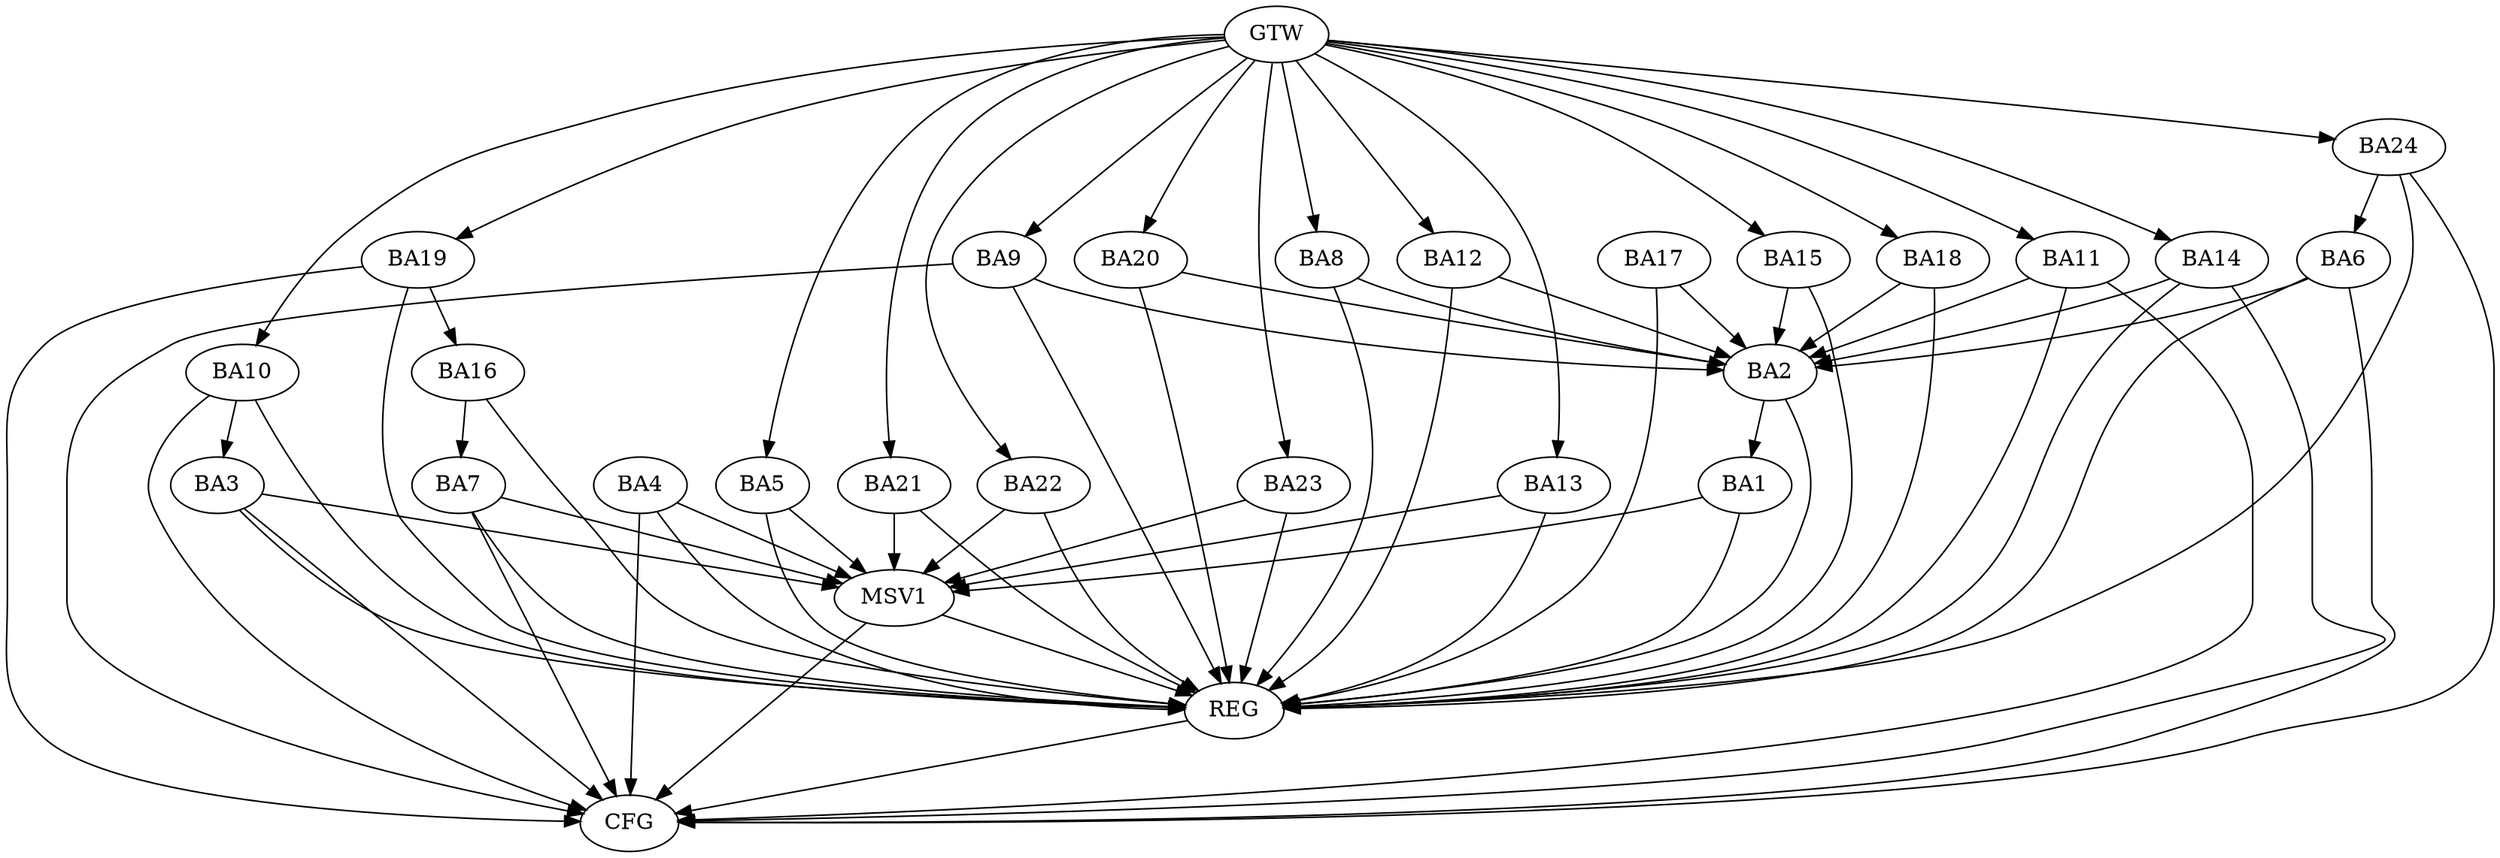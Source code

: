 strict digraph G {
  BA1 [ label="BA1" ];
  BA2 [ label="BA2" ];
  BA3 [ label="BA3" ];
  BA4 [ label="BA4" ];
  BA5 [ label="BA5" ];
  BA6 [ label="BA6" ];
  BA7 [ label="BA7" ];
  BA8 [ label="BA8" ];
  BA9 [ label="BA9" ];
  BA10 [ label="BA10" ];
  BA11 [ label="BA11" ];
  BA12 [ label="BA12" ];
  BA13 [ label="BA13" ];
  BA14 [ label="BA14" ];
  BA15 [ label="BA15" ];
  BA16 [ label="BA16" ];
  BA17 [ label="BA17" ];
  BA18 [ label="BA18" ];
  BA19 [ label="BA19" ];
  BA20 [ label="BA20" ];
  BA21 [ label="BA21" ];
  BA22 [ label="BA22" ];
  BA23 [ label="BA23" ];
  BA24 [ label="BA24" ];
  GTW [ label="GTW" ];
  REG [ label="REG" ];
  CFG [ label="CFG" ];
  MSV1 [ label="MSV1" ];
  BA2 -> BA1;
  BA10 -> BA3;
  BA16 -> BA7;
  BA19 -> BA16;
  BA24 -> BA6;
  GTW -> BA5;
  GTW -> BA8;
  GTW -> BA9;
  GTW -> BA10;
  GTW -> BA11;
  GTW -> BA12;
  GTW -> BA13;
  GTW -> BA14;
  GTW -> BA15;
  GTW -> BA18;
  GTW -> BA19;
  GTW -> BA20;
  GTW -> BA21;
  GTW -> BA22;
  GTW -> BA23;
  GTW -> BA24;
  BA1 -> REG;
  BA2 -> REG;
  BA3 -> REG;
  BA4 -> REG;
  BA5 -> REG;
  BA6 -> REG;
  BA7 -> REG;
  BA8 -> REG;
  BA9 -> REG;
  BA10 -> REG;
  BA11 -> REG;
  BA12 -> REG;
  BA13 -> REG;
  BA14 -> REG;
  BA15 -> REG;
  BA16 -> REG;
  BA17 -> REG;
  BA18 -> REG;
  BA19 -> REG;
  BA20 -> REG;
  BA21 -> REG;
  BA22 -> REG;
  BA23 -> REG;
  BA24 -> REG;
  BA6 -> CFG;
  BA24 -> CFG;
  BA3 -> CFG;
  BA4 -> CFG;
  BA7 -> CFG;
  BA11 -> CFG;
  BA14 -> CFG;
  BA19 -> CFG;
  BA10 -> CFG;
  BA9 -> CFG;
  REG -> CFG;
  BA14 -> BA2;
  BA9 -> BA2;
  BA11 -> BA2;
  BA17 -> BA2;
  BA20 -> BA2;
  BA15 -> BA2;
  BA18 -> BA2;
  BA8 -> BA2;
  BA6 -> BA2;
  BA12 -> BA2;
  BA1 -> MSV1;
  BA3 -> MSV1;
  BA4 -> MSV1;
  BA5 -> MSV1;
  BA7 -> MSV1;
  BA13 -> MSV1;
  BA22 -> MSV1;
  BA23 -> MSV1;
  BA21 -> MSV1;
  MSV1 -> REG;
  MSV1 -> CFG;
}
